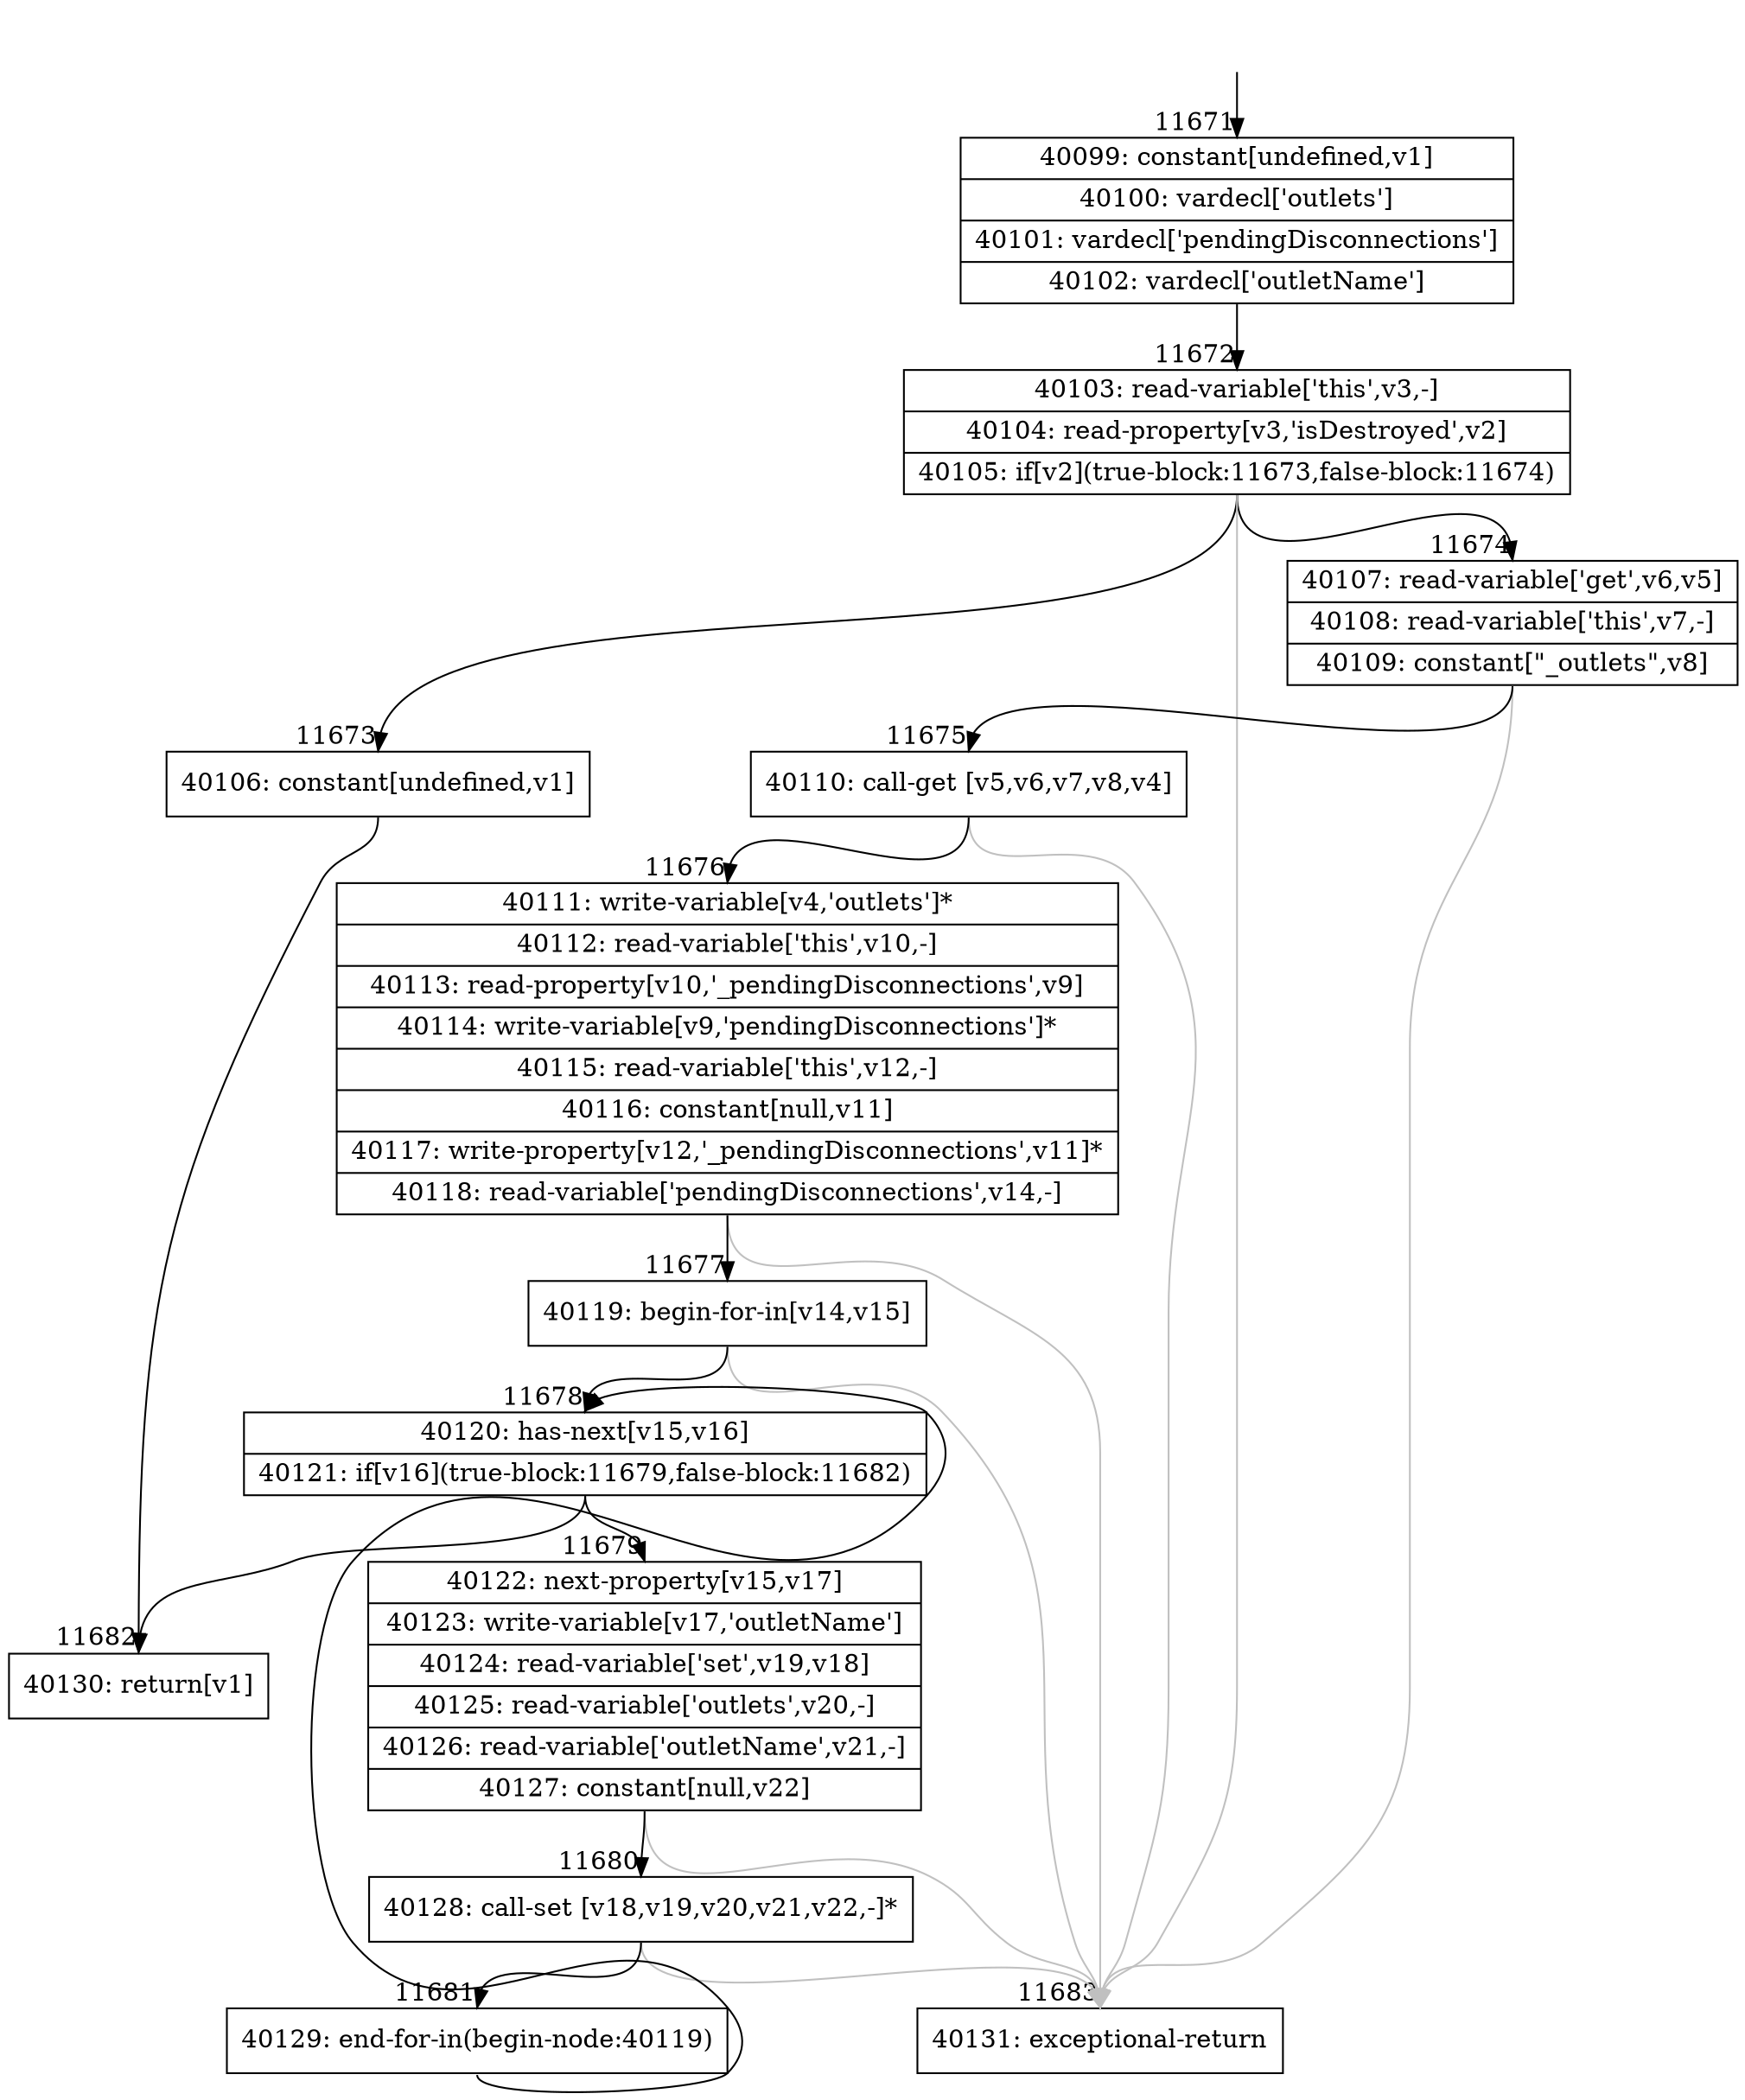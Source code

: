 digraph {
rankdir="TD"
BB_entry959[shape=none,label=""];
BB_entry959 -> BB11671 [tailport=s, headport=n, headlabel="    11671"]
BB11671 [shape=record label="{40099: constant[undefined,v1]|40100: vardecl['outlets']|40101: vardecl['pendingDisconnections']|40102: vardecl['outletName']}" ] 
BB11671 -> BB11672 [tailport=s, headport=n, headlabel="      11672"]
BB11672 [shape=record label="{40103: read-variable['this',v3,-]|40104: read-property[v3,'isDestroyed',v2]|40105: if[v2](true-block:11673,false-block:11674)}" ] 
BB11672 -> BB11673 [tailport=s, headport=n, headlabel="      11673"]
BB11672 -> BB11674 [tailport=s, headport=n, headlabel="      11674"]
BB11672 -> BB11683 [tailport=s, headport=n, color=gray, headlabel="      11683"]
BB11673 [shape=record label="{40106: constant[undefined,v1]}" ] 
BB11673 -> BB11682 [tailport=s, headport=n, headlabel="      11682"]
BB11674 [shape=record label="{40107: read-variable['get',v6,v5]|40108: read-variable['this',v7,-]|40109: constant[\"_outlets\",v8]}" ] 
BB11674 -> BB11675 [tailport=s, headport=n, headlabel="      11675"]
BB11674 -> BB11683 [tailport=s, headport=n, color=gray]
BB11675 [shape=record label="{40110: call-get [v5,v6,v7,v8,v4]}" ] 
BB11675 -> BB11676 [tailport=s, headport=n, headlabel="      11676"]
BB11675 -> BB11683 [tailport=s, headport=n, color=gray]
BB11676 [shape=record label="{40111: write-variable[v4,'outlets']*|40112: read-variable['this',v10,-]|40113: read-property[v10,'_pendingDisconnections',v9]|40114: write-variable[v9,'pendingDisconnections']*|40115: read-variable['this',v12,-]|40116: constant[null,v11]|40117: write-property[v12,'_pendingDisconnections',v11]*|40118: read-variable['pendingDisconnections',v14,-]}" ] 
BB11676 -> BB11677 [tailport=s, headport=n, headlabel="      11677"]
BB11676 -> BB11683 [tailport=s, headport=n, color=gray]
BB11677 [shape=record label="{40119: begin-for-in[v14,v15]}" ] 
BB11677 -> BB11678 [tailport=s, headport=n, headlabel="      11678"]
BB11677 -> BB11683 [tailport=s, headport=n, color=gray]
BB11678 [shape=record label="{40120: has-next[v15,v16]|40121: if[v16](true-block:11679,false-block:11682)}" ] 
BB11678 -> BB11679 [tailport=s, headport=n, headlabel="      11679"]
BB11678 -> BB11682 [tailport=s, headport=n]
BB11679 [shape=record label="{40122: next-property[v15,v17]|40123: write-variable[v17,'outletName']|40124: read-variable['set',v19,v18]|40125: read-variable['outlets',v20,-]|40126: read-variable['outletName',v21,-]|40127: constant[null,v22]}" ] 
BB11679 -> BB11680 [tailport=s, headport=n, headlabel="      11680"]
BB11679 -> BB11683 [tailport=s, headport=n, color=gray]
BB11680 [shape=record label="{40128: call-set [v18,v19,v20,v21,v22,-]*}" ] 
BB11680 -> BB11681 [tailport=s, headport=n, headlabel="      11681"]
BB11680 -> BB11683 [tailport=s, headport=n, color=gray]
BB11681 [shape=record label="{40129: end-for-in(begin-node:40119)}" ] 
BB11681 -> BB11678 [tailport=s, headport=n]
BB11682 [shape=record label="{40130: return[v1]}" ] 
BB11683 [shape=record label="{40131: exceptional-return}" ] 
//#$~ 21306
}
